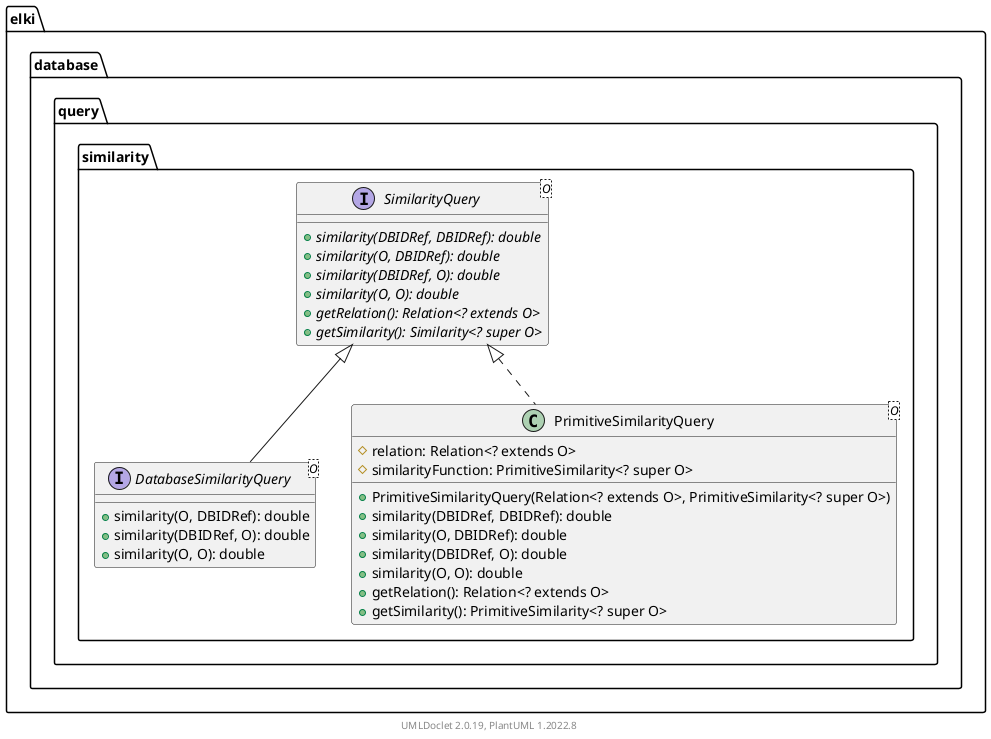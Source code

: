 @startuml
    remove .*\.(Instance|Par|Parameterizer|Factory)$
    namespace elki.database.query.similarity {

        interface DatabaseSimilarityQuery<O> [[DatabaseSimilarityQuery.html]] {
            +similarity(O, DBIDRef): double
            +similarity(DBIDRef, O): double
            +similarity(O, O): double
        }

        interface SimilarityQuery<O> [[SimilarityQuery.html]] {
            {abstract} +similarity(DBIDRef, DBIDRef): double
            {abstract} +similarity(O, DBIDRef): double
            {abstract} +similarity(DBIDRef, O): double
            {abstract} +similarity(O, O): double
            {abstract} +getRelation(): Relation<? extends O>
            {abstract} +getSimilarity(): Similarity<? super O>
        }

        class PrimitiveSimilarityQuery<O> [[PrimitiveSimilarityQuery.html]] {
            #relation: Relation<? extends O>
            #similarityFunction: PrimitiveSimilarity<? super O>
            +PrimitiveSimilarityQuery(Relation<? extends O>, PrimitiveSimilarity<? super O>)
            +similarity(DBIDRef, DBIDRef): double
            +similarity(O, DBIDRef): double
            +similarity(DBIDRef, O): double
            +similarity(O, O): double
            +getRelation(): Relation<? extends O>
            +getSimilarity(): PrimitiveSimilarity<? super O>
        }

        SimilarityQuery <|-- DatabaseSimilarityQuery
        SimilarityQuery <|.. PrimitiveSimilarityQuery
    }

    center footer UMLDoclet 2.0.19, PlantUML 1.2022.8
@enduml
